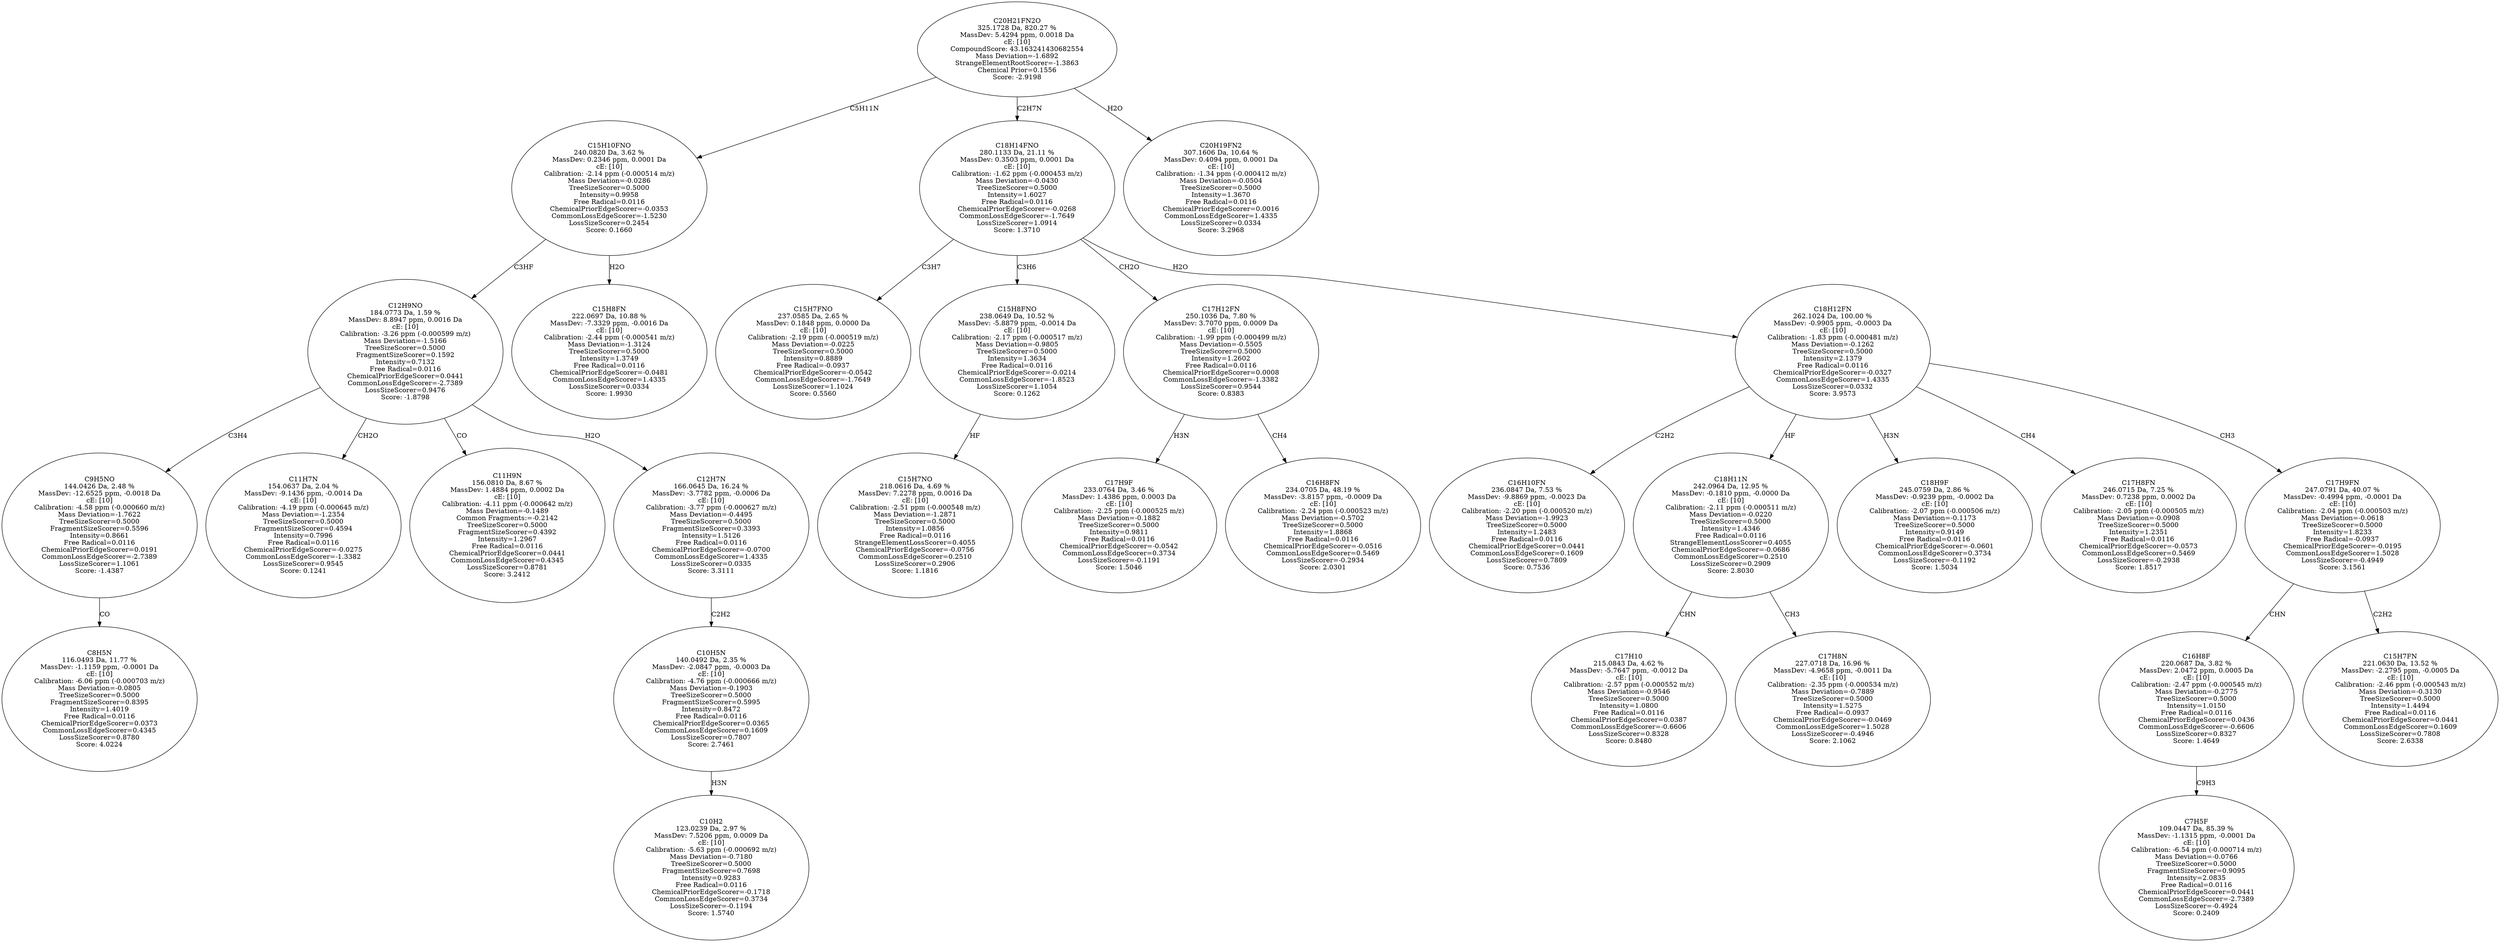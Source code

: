 strict digraph {
v1 [label="C8H5N\n116.0493 Da, 11.77 %\nMassDev: -1.1159 ppm, -0.0001 Da\ncE: [10]\nCalibration: -6.06 ppm (-0.000703 m/z)\nMass Deviation=-0.0805\nTreeSizeScorer=0.5000\nFragmentSizeScorer=0.8395\nIntensity=1.4019\nFree Radical=0.0116\nChemicalPriorEdgeScorer=0.0373\nCommonLossEdgeScorer=0.4345\nLossSizeScorer=0.8780\nScore: 4.0224"];
v2 [label="C9H5NO\n144.0426 Da, 2.48 %\nMassDev: -12.6525 ppm, -0.0018 Da\ncE: [10]\nCalibration: -4.58 ppm (-0.000660 m/z)\nMass Deviation=-1.7622\nTreeSizeScorer=0.5000\nFragmentSizeScorer=0.5596\nIntensity=0.8661\nFree Radical=0.0116\nChemicalPriorEdgeScorer=0.0191\nCommonLossEdgeScorer=-2.7389\nLossSizeScorer=1.1061\nScore: -1.4387"];
v3 [label="C11H7N\n154.0637 Da, 2.04 %\nMassDev: -9.1436 ppm, -0.0014 Da\ncE: [10]\nCalibration: -4.19 ppm (-0.000645 m/z)\nMass Deviation=-1.2354\nTreeSizeScorer=0.5000\nFragmentSizeScorer=0.4594\nIntensity=0.7996\nFree Radical=0.0116\nChemicalPriorEdgeScorer=-0.0275\nCommonLossEdgeScorer=-1.3382\nLossSizeScorer=0.9545\nScore: 0.1241"];
v4 [label="C11H9N\n156.0810 Da, 8.67 %\nMassDev: 1.4884 ppm, 0.0002 Da\ncE: [10]\nCalibration: -4.11 ppm (-0.000642 m/z)\nMass Deviation=-0.1489\nCommon Fragments:=-0.2142\nTreeSizeScorer=0.5000\nFragmentSizeScorer=0.4392\nIntensity=1.2967\nFree Radical=0.0116\nChemicalPriorEdgeScorer=0.0441\nCommonLossEdgeScorer=0.4345\nLossSizeScorer=0.8781\nScore: 3.2412"];
v5 [label="C10H2\n123.0239 Da, 2.97 %\nMassDev: 7.5206 ppm, 0.0009 Da\ncE: [10]\nCalibration: -5.63 ppm (-0.000692 m/z)\nMass Deviation=-0.7180\nTreeSizeScorer=0.5000\nFragmentSizeScorer=0.7698\nIntensity=0.9283\nFree Radical=0.0116\nChemicalPriorEdgeScorer=-0.1718\nCommonLossEdgeScorer=0.3734\nLossSizeScorer=-0.1194\nScore: 1.5740"];
v6 [label="C10H5N\n140.0492 Da, 2.35 %\nMassDev: -2.0847 ppm, -0.0003 Da\ncE: [10]\nCalibration: -4.76 ppm (-0.000666 m/z)\nMass Deviation=-0.1903\nTreeSizeScorer=0.5000\nFragmentSizeScorer=0.5995\nIntensity=0.8472\nFree Radical=0.0116\nChemicalPriorEdgeScorer=0.0365\nCommonLossEdgeScorer=0.1609\nLossSizeScorer=0.7807\nScore: 2.7461"];
v7 [label="C12H7N\n166.0645 Da, 16.24 %\nMassDev: -3.7782 ppm, -0.0006 Da\ncE: [10]\nCalibration: -3.77 ppm (-0.000627 m/z)\nMass Deviation=-0.4495\nTreeSizeScorer=0.5000\nFragmentSizeScorer=0.3393\nIntensity=1.5126\nFree Radical=0.0116\nChemicalPriorEdgeScorer=-0.0700\nCommonLossEdgeScorer=1.4335\nLossSizeScorer=0.0335\nScore: 3.3111"];
v8 [label="C12H9NO\n184.0773 Da, 1.59 %\nMassDev: 8.8947 ppm, 0.0016 Da\ncE: [10]\nCalibration: -3.26 ppm (-0.000599 m/z)\nMass Deviation=-1.5166\nTreeSizeScorer=0.5000\nFragmentSizeScorer=0.1592\nIntensity=0.7132\nFree Radical=0.0116\nChemicalPriorEdgeScorer=0.0441\nCommonLossEdgeScorer=-2.7389\nLossSizeScorer=0.9476\nScore: -1.8798"];
v9 [label="C15H8FN\n222.0697 Da, 10.88 %\nMassDev: -7.3329 ppm, -0.0016 Da\ncE: [10]\nCalibration: -2.44 ppm (-0.000541 m/z)\nMass Deviation=-1.3124\nTreeSizeScorer=0.5000\nIntensity=1.3749\nFree Radical=0.0116\nChemicalPriorEdgeScorer=-0.0481\nCommonLossEdgeScorer=1.4335\nLossSizeScorer=0.0334\nScore: 1.9930"];
v10 [label="C15H10FNO\n240.0820 Da, 3.62 %\nMassDev: 0.2346 ppm, 0.0001 Da\ncE: [10]\nCalibration: -2.14 ppm (-0.000514 m/z)\nMass Deviation=-0.0286\nTreeSizeScorer=0.5000\nIntensity=0.9958\nFree Radical=0.0116\nChemicalPriorEdgeScorer=-0.0353\nCommonLossEdgeScorer=-1.5230\nLossSizeScorer=0.2454\nScore: 0.1660"];
v11 [label="C15H7FNO\n237.0585 Da, 2.65 %\nMassDev: 0.1848 ppm, 0.0000 Da\ncE: [10]\nCalibration: -2.19 ppm (-0.000519 m/z)\nMass Deviation=-0.0225\nTreeSizeScorer=0.5000\nIntensity=0.8889\nFree Radical=-0.0937\nChemicalPriorEdgeScorer=-0.0542\nCommonLossEdgeScorer=-1.7649\nLossSizeScorer=1.1024\nScore: 0.5560"];
v12 [label="C15H7NO\n218.0616 Da, 4.69 %\nMassDev: 7.2278 ppm, 0.0016 Da\ncE: [10]\nCalibration: -2.51 ppm (-0.000548 m/z)\nMass Deviation=-1.2871\nTreeSizeScorer=0.5000\nIntensity=1.0856\nFree Radical=0.0116\nStrangeElementLossScorer=0.4055\nChemicalPriorEdgeScorer=-0.0756\nCommonLossEdgeScorer=0.2510\nLossSizeScorer=0.2906\nScore: 1.1816"];
v13 [label="C15H8FNO\n238.0649 Da, 10.52 %\nMassDev: -5.8879 ppm, -0.0014 Da\ncE: [10]\nCalibration: -2.17 ppm (-0.000517 m/z)\nMass Deviation=-0.9805\nTreeSizeScorer=0.5000\nIntensity=1.3634\nFree Radical=0.0116\nChemicalPriorEdgeScorer=-0.0214\nCommonLossEdgeScorer=-1.8523\nLossSizeScorer=1.1054\nScore: 0.1262"];
v14 [label="C17H9F\n233.0764 Da, 3.46 %\nMassDev: 1.4386 ppm, 0.0003 Da\ncE: [10]\nCalibration: -2.25 ppm (-0.000525 m/z)\nMass Deviation=-0.1882\nTreeSizeScorer=0.5000\nIntensity=0.9811\nFree Radical=0.0116\nChemicalPriorEdgeScorer=-0.0542\nCommonLossEdgeScorer=0.3734\nLossSizeScorer=-0.1191\nScore: 1.5046"];
v15 [label="C16H8FN\n234.0705 Da, 48.19 %\nMassDev: -3.8157 ppm, -0.0009 Da\ncE: [10]\nCalibration: -2.24 ppm (-0.000523 m/z)\nMass Deviation=-0.5702\nTreeSizeScorer=0.5000\nIntensity=1.8868\nFree Radical=0.0116\nChemicalPriorEdgeScorer=-0.0516\nCommonLossEdgeScorer=0.5469\nLossSizeScorer=-0.2934\nScore: 2.0301"];
v16 [label="C17H12FN\n250.1036 Da, 7.80 %\nMassDev: 3.7070 ppm, 0.0009 Da\ncE: [10]\nCalibration: -1.99 ppm (-0.000499 m/z)\nMass Deviation=-0.5505\nTreeSizeScorer=0.5000\nIntensity=1.2602\nFree Radical=0.0116\nChemicalPriorEdgeScorer=0.0008\nCommonLossEdgeScorer=-1.3382\nLossSizeScorer=0.9544\nScore: 0.8383"];
v17 [label="C16H10FN\n236.0847 Da, 7.53 %\nMassDev: -9.8869 ppm, -0.0023 Da\ncE: [10]\nCalibration: -2.20 ppm (-0.000520 m/z)\nMass Deviation=-1.9923\nTreeSizeScorer=0.5000\nIntensity=1.2483\nFree Radical=0.0116\nChemicalPriorEdgeScorer=0.0441\nCommonLossEdgeScorer=0.1609\nLossSizeScorer=0.7809\nScore: 0.7536"];
v18 [label="C17H10\n215.0843 Da, 4.62 %\nMassDev: -5.7647 ppm, -0.0012 Da\ncE: [10]\nCalibration: -2.57 ppm (-0.000552 m/z)\nMass Deviation=-0.9546\nTreeSizeScorer=0.5000\nIntensity=1.0800\nFree Radical=0.0116\nChemicalPriorEdgeScorer=0.0387\nCommonLossEdgeScorer=-0.6606\nLossSizeScorer=0.8328\nScore: 0.8480"];
v19 [label="C17H8N\n227.0718 Da, 16.96 %\nMassDev: -4.9658 ppm, -0.0011 Da\ncE: [10]\nCalibration: -2.35 ppm (-0.000534 m/z)\nMass Deviation=-0.7889\nTreeSizeScorer=0.5000\nIntensity=1.5275\nFree Radical=-0.0937\nChemicalPriorEdgeScorer=-0.0469\nCommonLossEdgeScorer=1.5028\nLossSizeScorer=-0.4946\nScore: 2.1062"];
v20 [label="C18H11N\n242.0964 Da, 12.95 %\nMassDev: -0.1810 ppm, -0.0000 Da\ncE: [10]\nCalibration: -2.11 ppm (-0.000511 m/z)\nMass Deviation=-0.0220\nTreeSizeScorer=0.5000\nIntensity=1.4346\nFree Radical=0.0116\nStrangeElementLossScorer=0.4055\nChemicalPriorEdgeScorer=-0.0686\nCommonLossEdgeScorer=0.2510\nLossSizeScorer=0.2909\nScore: 2.8030"];
v21 [label="C18H9F\n245.0759 Da, 2.86 %\nMassDev: -0.9239 ppm, -0.0002 Da\ncE: [10]\nCalibration: -2.07 ppm (-0.000506 m/z)\nMass Deviation=-0.1173\nTreeSizeScorer=0.5000\nIntensity=0.9149\nFree Radical=0.0116\nChemicalPriorEdgeScorer=-0.0601\nCommonLossEdgeScorer=0.3734\nLossSizeScorer=-0.1192\nScore: 1.5034"];
v22 [label="C17H8FN\n246.0715 Da, 7.25 %\nMassDev: 0.7238 ppm, 0.0002 Da\ncE: [10]\nCalibration: -2.05 ppm (-0.000505 m/z)\nMass Deviation=-0.0908\nTreeSizeScorer=0.5000\nIntensity=1.2351\nFree Radical=0.0116\nChemicalPriorEdgeScorer=-0.0573\nCommonLossEdgeScorer=0.5469\nLossSizeScorer=-0.2938\nScore: 1.8517"];
v23 [label="C7H5F\n109.0447 Da, 85.39 %\nMassDev: -1.1315 ppm, -0.0001 Da\ncE: [10]\nCalibration: -6.54 ppm (-0.000714 m/z)\nMass Deviation=-0.0766\nTreeSizeScorer=0.5000\nFragmentSizeScorer=0.9095\nIntensity=2.0835\nFree Radical=0.0116\nChemicalPriorEdgeScorer=0.0441\nCommonLossEdgeScorer=-2.7389\nLossSizeScorer=-0.4924\nScore: 0.2409"];
v24 [label="C16H8F\n220.0687 Da, 3.82 %\nMassDev: 2.0472 ppm, 0.0005 Da\ncE: [10]\nCalibration: -2.47 ppm (-0.000545 m/z)\nMass Deviation=-0.2775\nTreeSizeScorer=0.5000\nIntensity=1.0150\nFree Radical=0.0116\nChemicalPriorEdgeScorer=0.0436\nCommonLossEdgeScorer=-0.6606\nLossSizeScorer=0.8327\nScore: 1.4649"];
v25 [label="C15H7FN\n221.0630 Da, 13.52 %\nMassDev: -2.2795 ppm, -0.0005 Da\ncE: [10]\nCalibration: -2.46 ppm (-0.000543 m/z)\nMass Deviation=-0.3130\nTreeSizeScorer=0.5000\nIntensity=1.4494\nFree Radical=0.0116\nChemicalPriorEdgeScorer=0.0441\nCommonLossEdgeScorer=0.1609\nLossSizeScorer=0.7808\nScore: 2.6338"];
v26 [label="C17H9FN\n247.0791 Da, 40.07 %\nMassDev: -0.4994 ppm, -0.0001 Da\ncE: [10]\nCalibration: -2.04 ppm (-0.000503 m/z)\nMass Deviation=-0.0618\nTreeSizeScorer=0.5000\nIntensity=1.8233\nFree Radical=-0.0937\nChemicalPriorEdgeScorer=-0.0195\nCommonLossEdgeScorer=1.5028\nLossSizeScorer=-0.4949\nScore: 3.1561"];
v27 [label="C18H12FN\n262.1024 Da, 100.00 %\nMassDev: -0.9905 ppm, -0.0003 Da\ncE: [10]\nCalibration: -1.83 ppm (-0.000481 m/z)\nMass Deviation=-0.1262\nTreeSizeScorer=0.5000\nIntensity=2.1379\nFree Radical=0.0116\nChemicalPriorEdgeScorer=-0.0327\nCommonLossEdgeScorer=1.4335\nLossSizeScorer=0.0332\nScore: 3.9573"];
v28 [label="C18H14FNO\n280.1133 Da, 21.11 %\nMassDev: 0.3503 ppm, 0.0001 Da\ncE: [10]\nCalibration: -1.62 ppm (-0.000453 m/z)\nMass Deviation=-0.0430\nTreeSizeScorer=0.5000\nIntensity=1.6027\nFree Radical=0.0116\nChemicalPriorEdgeScorer=-0.0268\nCommonLossEdgeScorer=-1.7649\nLossSizeScorer=1.0914\nScore: 1.3710"];
v29 [label="C20H19FN2\n307.1606 Da, 10.64 %\nMassDev: 0.4094 ppm, 0.0001 Da\ncE: [10]\nCalibration: -1.34 ppm (-0.000412 m/z)\nMass Deviation=-0.0504\nTreeSizeScorer=0.5000\nIntensity=1.3670\nFree Radical=0.0116\nChemicalPriorEdgeScorer=0.0016\nCommonLossEdgeScorer=1.4335\nLossSizeScorer=0.0334\nScore: 3.2968"];
v30 [label="C20H21FN2O\n325.1728 Da, 820.27 %\nMassDev: 5.4294 ppm, 0.0018 Da\ncE: [10]\nCompoundScore: 43.163241430682554\nMass Deviation=-1.6892\nStrangeElementRootScorer=-1.3863\nChemical Prior=0.1556\nScore: -2.9198"];
v2 -> v1 [label="CO"];
v8 -> v2 [label="C3H4"];
v8 -> v3 [label="CH2O"];
v8 -> v4 [label="CO"];
v6 -> v5 [label="H3N"];
v7 -> v6 [label="C2H2"];
v8 -> v7 [label="H2O"];
v10 -> v8 [label="C3HF"];
v10 -> v9 [label="H2O"];
v30 -> v10 [label="C5H11N"];
v28 -> v11 [label="C3H7"];
v13 -> v12 [label="HF"];
v28 -> v13 [label="C3H6"];
v16 -> v14 [label="H3N"];
v16 -> v15 [label="CH4"];
v28 -> v16 [label="CH2O"];
v27 -> v17 [label="C2H2"];
v20 -> v18 [label="CHN"];
v20 -> v19 [label="CH3"];
v27 -> v20 [label="HF"];
v27 -> v21 [label="H3N"];
v27 -> v22 [label="CH4"];
v24 -> v23 [label="C9H3"];
v26 -> v24 [label="CHN"];
v26 -> v25 [label="C2H2"];
v27 -> v26 [label="CH3"];
v28 -> v27 [label="H2O"];
v30 -> v28 [label="C2H7N"];
v30 -> v29 [label="H2O"];
}
